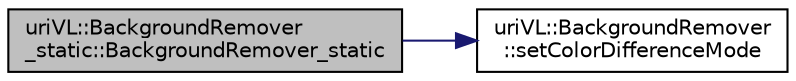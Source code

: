 digraph "uriVL::BackgroundRemover_static::BackgroundRemover_static"
{
  edge [fontname="Helvetica",fontsize="10",labelfontname="Helvetica",labelfontsize="10"];
  node [fontname="Helvetica",fontsize="10",shape=record];
  rankdir="LR";
  Node1 [label="uriVL::BackgroundRemover\l_static::BackgroundRemover_static",height=0.2,width=0.4,color="black", fillcolor="grey75", style="filled", fontcolor="black"];
  Node1 -> Node2 [color="midnightblue",fontsize="10",style="solid",fontname="Helvetica"];
  Node2 [label="uriVL::BackgroundRemover\l::setColorDifferenceMode",height=0.2,width=0.4,color="black", fillcolor="white", style="filled",URL="$classuriVL_1_1BackgroundRemover.html#a295283bf263166195cc889a9ef847be5",tooltip="Sets the default color difference mode for this object. "];
}
